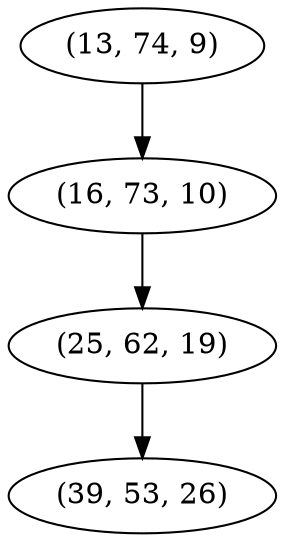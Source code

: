 digraph tree {
    "(13, 74, 9)";
    "(16, 73, 10)";
    "(25, 62, 19)";
    "(39, 53, 26)";
    "(13, 74, 9)" -> "(16, 73, 10)";
    "(16, 73, 10)" -> "(25, 62, 19)";
    "(25, 62, 19)" -> "(39, 53, 26)";
}
